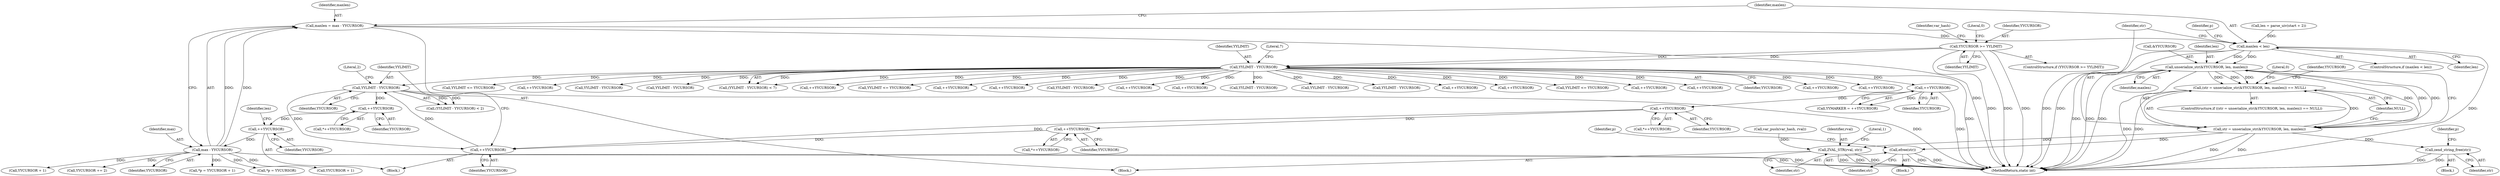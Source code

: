 digraph "1_php-src_1a23ebc1fff59bf480ca92963b36eba5c1b904c4@integer" {
"1001172" [label="(Call,maxlen = max - YYCURSOR)"];
"1001174" [label="(Call,max - YYCURSOR)"];
"1001160" [label="(Call,++YYCURSOR)"];
"1001153" [label="(Call,++YYCURSOR)"];
"1001125" [label="(Call,YYLIMIT - YYCURSOR)"];
"1000152" [label="(Call,YYLIMIT - YYCURSOR)"];
"1000125" [label="(Call,YYCURSOR >= YYLIMIT)"];
"1001121" [label="(Call,++YYCURSOR)"];
"1001108" [label="(Call,++YYCURSOR)"];
"1001086" [label="(Call,++YYCURSOR)"];
"1000297" [label="(Call,++YYCURSOR)"];
"1001178" [label="(Call,maxlen < len)"];
"1001194" [label="(Call,unserialize_str(&YYCURSOR, len, maxlen))"];
"1001191" [label="(Call,(str = unserialize_str(&YYCURSOR, len, maxlen)) == NULL)"];
"1001192" [label="(Call,str = unserialize_str(&YYCURSOR, len, maxlen))"];
"1001209" [label="(Call,zend_string_free(str))"];
"1001225" [label="(Call,efree(str))"];
"1001242" [label="(Call,ZVAL_STR(rval, str))"];
"1001243" [label="(Identifier,rval)"];
"1000339" [label="(Call,++YYCURSOR)"];
"1000311" [label="(Call,++YYCURSOR)"];
"1001121" [label="(Call,++YYCURSOR)"];
"1001191" [label="(Call,(str = unserialize_str(&YYCURSOR, len, maxlen)) == NULL)"];
"1001085" [label="(Call,*++YYCURSOR)"];
"1000295" [label="(Call,YYMARKER = ++YYCURSOR)"];
"1002016" [label="(Call,YYLIMIT <= YYCURSOR)"];
"1001194" [label="(Call,unserialize_str(&YYCURSOR, len, maxlen))"];
"1001227" [label="(Call,*p = YYCURSOR + 1)"];
"1000255" [label="(Call,++YYCURSOR)"];
"1001152" [label="(Call,*++YYCURSOR)"];
"1001173" [label="(Identifier,maxlen)"];
"1001160" [label="(Call,++YYCURSOR)"];
"1001242" [label="(Call,ZVAL_STR(rval, str))"];
"1000215" [label="(Call,++YYCURSOR)"];
"1001235" [label="(Call,YYCURSOR += 2)"];
"1000154" [label="(Identifier,YYCURSOR)"];
"1000133" [label="(Identifier,var_hash)"];
"1001208" [label="(Block,)"];
"1001177" [label="(ControlStructure,if (maxlen < len))"];
"1002471" [label="(MethodReturn,static int)"];
"1000130" [label="(Literal,0)"];
"1001122" [label="(Identifier,YYCURSOR)"];
"1000283" [label="(Call,++YYCURSOR)"];
"1001192" [label="(Call,str = unserialize_str(&YYCURSOR, len, maxlen))"];
"1001211" [label="(Call,*p = YYCURSOR)"];
"1001086" [label="(Call,++YYCURSOR)"];
"1001162" [label="(Block,)"];
"1000269" [label="(Call,++YYCURSOR)"];
"1001199" [label="(Identifier,NULL)"];
"1001220" [label="(Call,YYCURSOR + 1)"];
"1001202" [label="(Literal,0)"];
"1000147" [label="(Block,)"];
"1001197" [label="(Identifier,len)"];
"1000297" [label="(Call,++YYCURSOR)"];
"1001246" [label="(Literal,1)"];
"1001178" [label="(Call,maxlen < len)"];
"1001176" [label="(Identifier,YYCURSOR)"];
"1002374" [label="(Call,YYLIMIT <= YYCURSOR)"];
"1001195" [label="(Call,&YYCURSOR)"];
"1001124" [label="(Call,(YYLIMIT - YYCURSOR) < 2)"];
"1001128" [label="(Literal,2)"];
"1001193" [label="(Identifier,str)"];
"1000153" [label="(Identifier,YYLIMIT)"];
"1001108" [label="(Call,++YYCURSOR)"];
"1001190" [label="(ControlStructure,if ((str = unserialize_str(&YYCURSOR, len, maxlen)) == NULL))"];
"1001172" [label="(Call,maxlen = max - YYCURSOR)"];
"1001210" [label="(Identifier,str)"];
"1001126" [label="(Identifier,YYLIMIT)"];
"1001213" [label="(Identifier,p)"];
"1000241" [label="(Call,++YYCURSOR)"];
"1001179" [label="(Identifier,maxlen)"];
"1001628" [label="(Call,YYLIMIT - YYCURSOR)"];
"1000155" [label="(Literal,7)"];
"1001290" [label="(Call,YYLIMIT - YYCURSOR)"];
"1000124" [label="(ControlStructure,if (YYCURSOR >= YYLIMIT))"];
"1001154" [label="(Identifier,YYCURSOR)"];
"1001087" [label="(Identifier,YYCURSOR)"];
"1001198" [label="(Identifier,maxlen)"];
"1001107" [label="(Call,*++YYCURSOR)"];
"1000298" [label="(Identifier,YYCURSOR)"];
"1001153" [label="(Call,++YYCURSOR)"];
"1000151" [label="(Call,(YYLIMIT - YYCURSOR) < 7)"];
"1001180" [label="(Identifier,len)"];
"1000141" [label="(Call,var_push(var_hash, rval))"];
"1001209" [label="(Call,zend_string_free(str))"];
"1000361" [label="(Call,++YYCURSOR)"];
"1001166" [label="(Call,len = parse_uiv(start + 2))"];
"1001225" [label="(Call,efree(str))"];
"1001125" [label="(Call,YYLIMIT - YYCURSOR)"];
"1001230" [label="(Call,YYCURSOR + 1)"];
"1002232" [label="(Call,YYLIMIT <= YYCURSOR)"];
"1001184" [label="(Identifier,p)"];
"1000348" [label="(Call,++YYCURSOR)"];
"1001109" [label="(Identifier,YYCURSOR)"];
"1001161" [label="(Identifier,YYCURSOR)"];
"1001127" [label="(Identifier,YYCURSOR)"];
"1001244" [label="(Identifier,str)"];
"1000152" [label="(Call,YYLIMIT - YYCURSOR)"];
"1000126" [label="(Identifier,YYCURSOR)"];
"1000325" [label="(Call,++YYCURSOR)"];
"1000127" [label="(Identifier,YYLIMIT)"];
"1001542" [label="(Call,YYLIMIT - YYCURSOR)"];
"1000125" [label="(Call,YYCURSOR >= YYLIMIT)"];
"1000198" [label="(Call,++YYCURSOR)"];
"1001175" [label="(Identifier,max)"];
"1000227" [label="(Call,++YYCURSOR)"];
"1001229" [label="(Identifier,p)"];
"1000886" [label="(Call,YYLIMIT - YYCURSOR)"];
"1000993" [label="(Call,YYLIMIT - YYCURSOR)"];
"1001224" [label="(Block,)"];
"1001226" [label="(Identifier,str)"];
"1001167" [label="(Identifier,len)"];
"1001174" [label="(Call,max - YYCURSOR)"];
"1001206" [label="(Identifier,YYCURSOR)"];
"1000412" [label="(Call,YYLIMIT - YYCURSOR)"];
"1001172" -> "1001162"  [label="AST: "];
"1001172" -> "1001174"  [label="CFG: "];
"1001173" -> "1001172"  [label="AST: "];
"1001174" -> "1001172"  [label="AST: "];
"1001179" -> "1001172"  [label="CFG: "];
"1001172" -> "1002471"  [label="DDG: "];
"1001174" -> "1001172"  [label="DDG: "];
"1001174" -> "1001172"  [label="DDG: "];
"1001172" -> "1001178"  [label="DDG: "];
"1001174" -> "1001176"  [label="CFG: "];
"1001175" -> "1001174"  [label="AST: "];
"1001176" -> "1001174"  [label="AST: "];
"1001174" -> "1002471"  [label="DDG: "];
"1001174" -> "1002471"  [label="DDG: "];
"1001160" -> "1001174"  [label="DDG: "];
"1001174" -> "1001211"  [label="DDG: "];
"1001174" -> "1001220"  [label="DDG: "];
"1001174" -> "1001227"  [label="DDG: "];
"1001174" -> "1001230"  [label="DDG: "];
"1001174" -> "1001235"  [label="DDG: "];
"1001160" -> "1000147"  [label="AST: "];
"1001160" -> "1001161"  [label="CFG: "];
"1001161" -> "1001160"  [label="AST: "];
"1001167" -> "1001160"  [label="CFG: "];
"1001153" -> "1001160"  [label="DDG: "];
"1001153" -> "1001152"  [label="AST: "];
"1001153" -> "1001154"  [label="CFG: "];
"1001154" -> "1001153"  [label="AST: "];
"1001152" -> "1001153"  [label="CFG: "];
"1001125" -> "1001153"  [label="DDG: "];
"1001125" -> "1001124"  [label="AST: "];
"1001125" -> "1001127"  [label="CFG: "];
"1001126" -> "1001125"  [label="AST: "];
"1001127" -> "1001125"  [label="AST: "];
"1001128" -> "1001125"  [label="CFG: "];
"1001125" -> "1002471"  [label="DDG: "];
"1001125" -> "1001121"  [label="DDG: "];
"1001125" -> "1001124"  [label="DDG: "];
"1001125" -> "1001124"  [label="DDG: "];
"1000152" -> "1001125"  [label="DDG: "];
"1001121" -> "1001125"  [label="DDG: "];
"1000152" -> "1000151"  [label="AST: "];
"1000152" -> "1000154"  [label="CFG: "];
"1000153" -> "1000152"  [label="AST: "];
"1000154" -> "1000152"  [label="AST: "];
"1000155" -> "1000152"  [label="CFG: "];
"1000152" -> "1002471"  [label="DDG: "];
"1000152" -> "1000151"  [label="DDG: "];
"1000152" -> "1000151"  [label="DDG: "];
"1000125" -> "1000152"  [label="DDG: "];
"1000125" -> "1000152"  [label="DDG: "];
"1000152" -> "1000198"  [label="DDG: "];
"1000152" -> "1000215"  [label="DDG: "];
"1000152" -> "1000227"  [label="DDG: "];
"1000152" -> "1000241"  [label="DDG: "];
"1000152" -> "1000255"  [label="DDG: "];
"1000152" -> "1000269"  [label="DDG: "];
"1000152" -> "1000283"  [label="DDG: "];
"1000152" -> "1000297"  [label="DDG: "];
"1000152" -> "1000311"  [label="DDG: "];
"1000152" -> "1000325"  [label="DDG: "];
"1000152" -> "1000339"  [label="DDG: "];
"1000152" -> "1000348"  [label="DDG: "];
"1000152" -> "1000361"  [label="DDG: "];
"1000152" -> "1000412"  [label="DDG: "];
"1000152" -> "1000886"  [label="DDG: "];
"1000152" -> "1000993"  [label="DDG: "];
"1000152" -> "1001290"  [label="DDG: "];
"1000152" -> "1001542"  [label="DDG: "];
"1000152" -> "1001628"  [label="DDG: "];
"1000152" -> "1002016"  [label="DDG: "];
"1000152" -> "1002232"  [label="DDG: "];
"1000152" -> "1002374"  [label="DDG: "];
"1000125" -> "1000124"  [label="AST: "];
"1000125" -> "1000127"  [label="CFG: "];
"1000126" -> "1000125"  [label="AST: "];
"1000127" -> "1000125"  [label="AST: "];
"1000130" -> "1000125"  [label="CFG: "];
"1000133" -> "1000125"  [label="CFG: "];
"1000125" -> "1002471"  [label="DDG: "];
"1000125" -> "1002471"  [label="DDG: "];
"1000125" -> "1002471"  [label="DDG: "];
"1001121" -> "1000147"  [label="AST: "];
"1001121" -> "1001122"  [label="CFG: "];
"1001122" -> "1001121"  [label="AST: "];
"1001126" -> "1001121"  [label="CFG: "];
"1001108" -> "1001121"  [label="DDG: "];
"1001086" -> "1001121"  [label="DDG: "];
"1001108" -> "1001107"  [label="AST: "];
"1001108" -> "1001109"  [label="CFG: "];
"1001109" -> "1001108"  [label="AST: "];
"1001107" -> "1001108"  [label="CFG: "];
"1001086" -> "1001108"  [label="DDG: "];
"1001086" -> "1001085"  [label="AST: "];
"1001086" -> "1001087"  [label="CFG: "];
"1001087" -> "1001086"  [label="AST: "];
"1001085" -> "1001086"  [label="CFG: "];
"1000297" -> "1001086"  [label="DDG: "];
"1000297" -> "1000295"  [label="AST: "];
"1000297" -> "1000298"  [label="CFG: "];
"1000298" -> "1000297"  [label="AST: "];
"1000295" -> "1000297"  [label="CFG: "];
"1000297" -> "1002471"  [label="DDG: "];
"1000297" -> "1000295"  [label="DDG: "];
"1001178" -> "1001177"  [label="AST: "];
"1001178" -> "1001180"  [label="CFG: "];
"1001179" -> "1001178"  [label="AST: "];
"1001180" -> "1001178"  [label="AST: "];
"1001184" -> "1001178"  [label="CFG: "];
"1001193" -> "1001178"  [label="CFG: "];
"1001178" -> "1002471"  [label="DDG: "];
"1001178" -> "1002471"  [label="DDG: "];
"1001178" -> "1002471"  [label="DDG: "];
"1001166" -> "1001178"  [label="DDG: "];
"1001178" -> "1001194"  [label="DDG: "];
"1001178" -> "1001194"  [label="DDG: "];
"1001194" -> "1001192"  [label="AST: "];
"1001194" -> "1001198"  [label="CFG: "];
"1001195" -> "1001194"  [label="AST: "];
"1001197" -> "1001194"  [label="AST: "];
"1001198" -> "1001194"  [label="AST: "];
"1001192" -> "1001194"  [label="CFG: "];
"1001194" -> "1002471"  [label="DDG: "];
"1001194" -> "1002471"  [label="DDG: "];
"1001194" -> "1002471"  [label="DDG: "];
"1001194" -> "1001191"  [label="DDG: "];
"1001194" -> "1001191"  [label="DDG: "];
"1001194" -> "1001191"  [label="DDG: "];
"1001194" -> "1001192"  [label="DDG: "];
"1001194" -> "1001192"  [label="DDG: "];
"1001194" -> "1001192"  [label="DDG: "];
"1001191" -> "1001190"  [label="AST: "];
"1001191" -> "1001199"  [label="CFG: "];
"1001192" -> "1001191"  [label="AST: "];
"1001199" -> "1001191"  [label="AST: "];
"1001202" -> "1001191"  [label="CFG: "];
"1001206" -> "1001191"  [label="CFG: "];
"1001191" -> "1002471"  [label="DDG: "];
"1001191" -> "1002471"  [label="DDG: "];
"1001192" -> "1001191"  [label="DDG: "];
"1001193" -> "1001192"  [label="AST: "];
"1001199" -> "1001192"  [label="CFG: "];
"1001192" -> "1002471"  [label="DDG: "];
"1001192" -> "1002471"  [label="DDG: "];
"1001192" -> "1001209"  [label="DDG: "];
"1001192" -> "1001225"  [label="DDG: "];
"1001192" -> "1001242"  [label="DDG: "];
"1001209" -> "1001208"  [label="AST: "];
"1001209" -> "1001210"  [label="CFG: "];
"1001210" -> "1001209"  [label="AST: "];
"1001213" -> "1001209"  [label="CFG: "];
"1001209" -> "1002471"  [label="DDG: "];
"1001209" -> "1002471"  [label="DDG: "];
"1001225" -> "1001224"  [label="AST: "];
"1001225" -> "1001226"  [label="CFG: "];
"1001226" -> "1001225"  [label="AST: "];
"1001229" -> "1001225"  [label="CFG: "];
"1001225" -> "1002471"  [label="DDG: "];
"1001225" -> "1002471"  [label="DDG: "];
"1001242" -> "1001162"  [label="AST: "];
"1001242" -> "1001244"  [label="CFG: "];
"1001243" -> "1001242"  [label="AST: "];
"1001244" -> "1001242"  [label="AST: "];
"1001246" -> "1001242"  [label="CFG: "];
"1001242" -> "1002471"  [label="DDG: "];
"1001242" -> "1002471"  [label="DDG: "];
"1001242" -> "1002471"  [label="DDG: "];
"1000141" -> "1001242"  [label="DDG: "];
}
